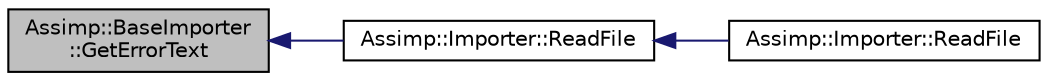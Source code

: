 digraph "Assimp::BaseImporter::GetErrorText"
{
  edge [fontname="Helvetica",fontsize="10",labelfontname="Helvetica",labelfontsize="10"];
  node [fontname="Helvetica",fontsize="10",shape=record];
  rankdir="LR";
  Node1 [label="Assimp::BaseImporter\l::GetErrorText",height=0.2,width=0.4,color="black", fillcolor="grey75", style="filled", fontcolor="black"];
  Node1 -> Node2 [dir="back",color="midnightblue",fontsize="10",style="solid"];
  Node2 [label="Assimp::Importer::ReadFile",height=0.2,width=0.4,color="black", fillcolor="white", style="filled",URL="$class_assimp_1_1_importer.html#afa338a135a56956bd5deb7d238498dde"];
  Node2 -> Node3 [dir="back",color="midnightblue",fontsize="10",style="solid"];
  Node3 [label="Assimp::Importer::ReadFile",height=0.2,width=0.4,color="black", fillcolor="white", style="filled",URL="$class_assimp_1_1_importer.html#a339882c7acb47d5b5110bbd078d870a9",tooltip="Reads the given file and returns its contents if successful. "];
}
